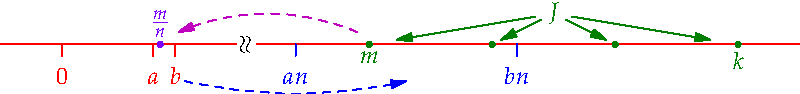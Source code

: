 settings.tex="pdflatex";

texpreamble("\usepackage{amsmath}
\usepackage{amsthm,amssymb}
\usepackage{mathpazo}
\usepackage[svgnames]{xcolor}
");
import graph;

size(400);

scale(Broken(1.5,7));

real a=0.74;
real b=0.92;
real n=10;

xaxis(-0.5,11.5,red,RightTicks(new real[]{0}));

label(rotate(90)*Break,(1.5,point(S).y));

xtick(Label("$a$",align=S),a,S,red);
xtick(Label("$b$",align=S),b,S,red);
xtick(Label("$an$",align=S),a*n,S,blue);
xtick(Label("$bn$",align=S),b*n,S,blue);
dot(Label("$k$",align=N),n+1-5.5,S,deepgreen);
dot(Label("$m$",align=N),8-5.5,S,deepgreen);
dot(Label("$\frac mn$",align=N),8/10,N,purple);

pair j1=(8-5.5,0);
pair j2=(9-5.5,0);
pair j3=(10-5.5,0);
pair j4=(11-5.5,0);
dot(j2,deepgreen);
dot(j3,deepgreen);

pair j=(19/2-5.5,0.25);
label("$J$",j,deepgreen);

draw(0.9j+0.1j1--0.15j+0.85j1,deepgreen,Arrow);
draw(0.8j+0.2j2--0.15j+0.85j2,deepgreen,Arrow);
draw(0.8j+0.2j3--0.15j+0.85j3,deepgreen,Arrow);
draw(0.9j+0.1j4--0.15j+0.85j4,deepgreen,Arrow);

draw((1,-0.3)..(1.9,-0.4)..(2.8,-0.3),dashed+blue,Arrow);
draw((2.4,0.1)..(1.65,0.25)..(0.95,0.1),dashed+heavymagenta,Arrow);